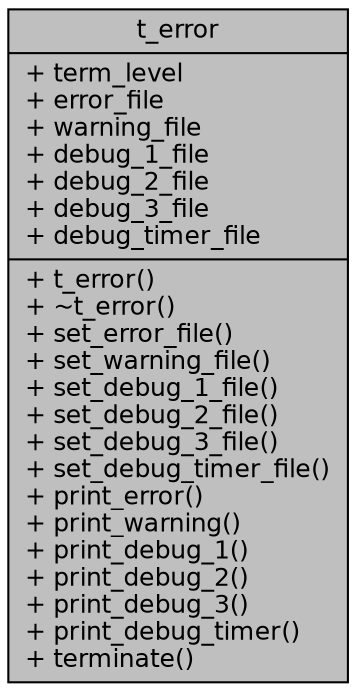 digraph "t_error"
{
 // INTERACTIVE_SVG=YES
 // LATEX_PDF_SIZE
  bgcolor="transparent";
  edge [fontname="Helvetica",fontsize="12",labelfontname="Helvetica",labelfontsize="12"];
  node [fontname="Helvetica",fontsize="12",shape=record];
  Node1 [label="{t_error\n|+ term_level\l+ error_file\l+ warning_file\l+ debug_1_file\l+ debug_2_file\l+ debug_3_file\l+ debug_timer_file\l|+ t_error()\l+ ~t_error()\l+ set_error_file()\l+ set_warning_file()\l+ set_debug_1_file()\l+ set_debug_2_file()\l+ set_debug_3_file()\l+ set_debug_timer_file()\l+ print_error()\l+ print_warning()\l+ print_debug_1()\l+ print_debug_2()\l+ print_debug_3()\l+ print_debug_timer()\l+ terminate()\l}",height=0.2,width=0.4,color="black", fillcolor="grey75", style="filled", fontcolor="black",tooltip="This structure handles errors/warnings/debug levels."];
}
